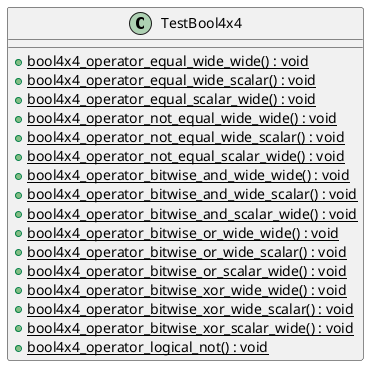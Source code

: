 @startuml
class TestBool4x4 {
    + {static} bool4x4_operator_equal_wide_wide() : void
    + {static} bool4x4_operator_equal_wide_scalar() : void
    + {static} bool4x4_operator_equal_scalar_wide() : void
    + {static} bool4x4_operator_not_equal_wide_wide() : void
    + {static} bool4x4_operator_not_equal_wide_scalar() : void
    + {static} bool4x4_operator_not_equal_scalar_wide() : void
    + {static} bool4x4_operator_bitwise_and_wide_wide() : void
    + {static} bool4x4_operator_bitwise_and_wide_scalar() : void
    + {static} bool4x4_operator_bitwise_and_scalar_wide() : void
    + {static} bool4x4_operator_bitwise_or_wide_wide() : void
    + {static} bool4x4_operator_bitwise_or_wide_scalar() : void
    + {static} bool4x4_operator_bitwise_or_scalar_wide() : void
    + {static} bool4x4_operator_bitwise_xor_wide_wide() : void
    + {static} bool4x4_operator_bitwise_xor_wide_scalar() : void
    + {static} bool4x4_operator_bitwise_xor_scalar_wide() : void
    + {static} bool4x4_operator_logical_not() : void
}
@enduml
